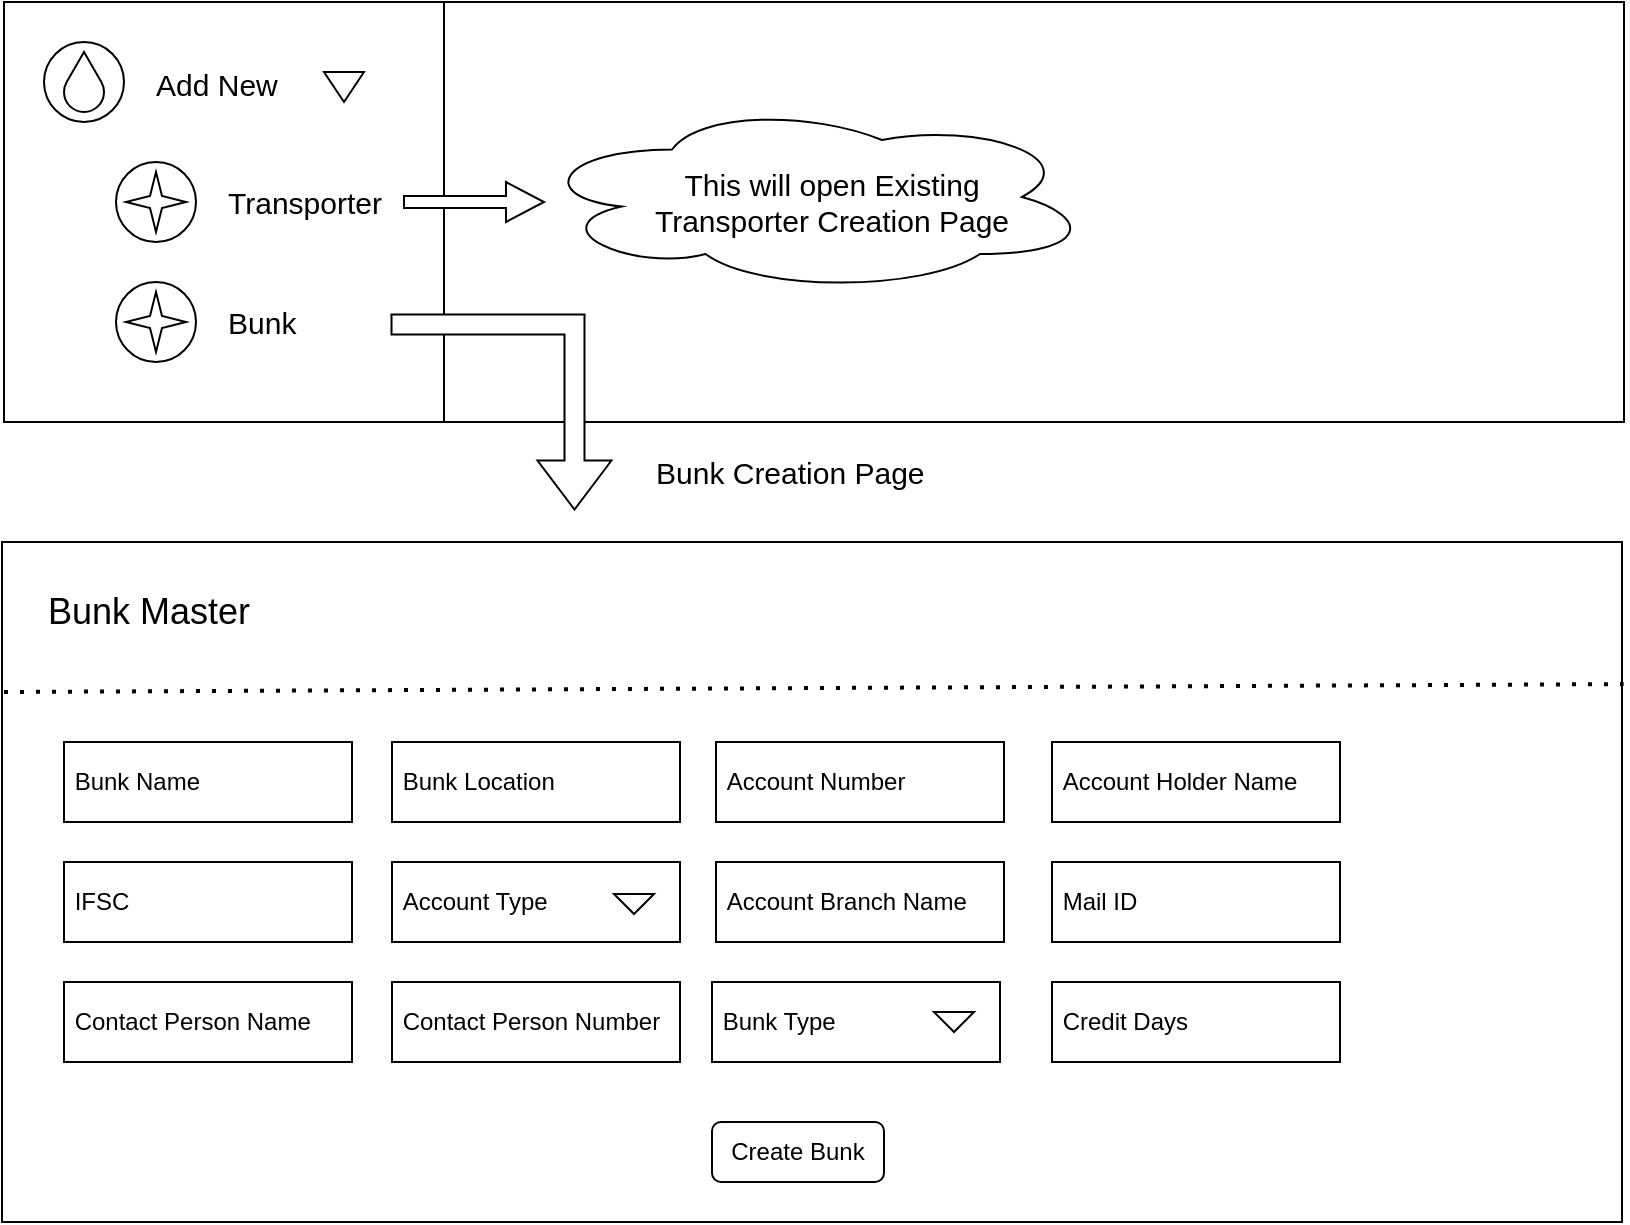 <mxfile version="24.4.13" type="device">
  <diagram name="Page-1" id="qUWxuTj6uMywpWP915Xq">
    <mxGraphModel dx="1434" dy="854" grid="1" gridSize="10" guides="1" tooltips="1" connect="1" arrows="1" fold="1" page="1" pageScale="1" pageWidth="827" pageHeight="1169" math="0" shadow="0">
      <root>
        <mxCell id="0" />
        <mxCell id="1" parent="0" />
        <mxCell id="pVBd1uCom1DzXp7IC3Nk-2" value="" style="rounded=0;whiteSpace=wrap;html=1;" vertex="1" parent="1">
          <mxGeometry x="10" y="20" width="810" height="210" as="geometry" />
        </mxCell>
        <mxCell id="pVBd1uCom1DzXp7IC3Nk-4" value="" style="rounded=0;whiteSpace=wrap;html=1;" vertex="1" parent="1">
          <mxGeometry x="10" y="20" width="220" height="210" as="geometry" />
        </mxCell>
        <mxCell id="pVBd1uCom1DzXp7IC3Nk-6" value="" style="ellipse;whiteSpace=wrap;html=1;aspect=fixed;" vertex="1" parent="1">
          <mxGeometry x="30" y="40" width="40" height="40" as="geometry" />
        </mxCell>
        <mxCell id="pVBd1uCom1DzXp7IC3Nk-7" value="" style="verticalLabelPosition=bottom;verticalAlign=top;html=1;shape=mxgraph.basic.drop" vertex="1" parent="1">
          <mxGeometry x="40" y="45" width="20" height="30" as="geometry" />
        </mxCell>
        <mxCell id="pVBd1uCom1DzXp7IC3Nk-8" value="&lt;font style=&quot;font-size: 15px;&quot;&gt;Add New&lt;/font&gt;" style="text;html=1;align=left;verticalAlign=middle;whiteSpace=wrap;rounded=0;" vertex="1" parent="1">
          <mxGeometry x="84" y="45.5" width="70" height="30" as="geometry" />
        </mxCell>
        <mxCell id="pVBd1uCom1DzXp7IC3Nk-9" value="" style="verticalLabelPosition=bottom;verticalAlign=top;html=1;shape=mxgraph.basic.acute_triangle;dx=0.5;rotation=-180;" vertex="1" parent="1">
          <mxGeometry x="170" y="55" width="20" height="15" as="geometry" />
        </mxCell>
        <mxCell id="pVBd1uCom1DzXp7IC3Nk-11" value="" style="verticalLabelPosition=bottom;verticalAlign=top;html=1;shape=mxgraph.basic.donut;dx=25;" vertex="1" parent="1">
          <mxGeometry x="66" y="100" width="40" height="40" as="geometry" />
        </mxCell>
        <mxCell id="pVBd1uCom1DzXp7IC3Nk-12" value="" style="verticalLabelPosition=bottom;verticalAlign=top;html=1;shape=mxgraph.basic.4_point_star_2;dx=0.8;" vertex="1" parent="1">
          <mxGeometry x="71" y="105" width="30" height="30" as="geometry" />
        </mxCell>
        <mxCell id="pVBd1uCom1DzXp7IC3Nk-13" value="&lt;font style=&quot;font-size: 15px;&quot;&gt;Transporter&lt;/font&gt;" style="text;html=1;align=left;verticalAlign=middle;whiteSpace=wrap;rounded=0;" vertex="1" parent="1">
          <mxGeometry x="120" y="105" width="70" height="30" as="geometry" />
        </mxCell>
        <mxCell id="pVBd1uCom1DzXp7IC3Nk-14" value="" style="verticalLabelPosition=bottom;verticalAlign=top;html=1;shape=mxgraph.basic.donut;dx=25;" vertex="1" parent="1">
          <mxGeometry x="66" y="160" width="40" height="40" as="geometry" />
        </mxCell>
        <mxCell id="pVBd1uCom1DzXp7IC3Nk-15" value="" style="verticalLabelPosition=bottom;verticalAlign=top;html=1;shape=mxgraph.basic.4_point_star_2;dx=0.8;" vertex="1" parent="1">
          <mxGeometry x="71" y="165" width="30" height="30" as="geometry" />
        </mxCell>
        <mxCell id="pVBd1uCom1DzXp7IC3Nk-16" value="&lt;font style=&quot;font-size: 15px;&quot;&gt;Bunk&lt;/font&gt;" style="text;html=1;align=left;verticalAlign=middle;whiteSpace=wrap;rounded=0;" vertex="1" parent="1">
          <mxGeometry x="120" y="165" width="70" height="30" as="geometry" />
        </mxCell>
        <mxCell id="pVBd1uCom1DzXp7IC3Nk-17" value="" style="html=1;shadow=0;dashed=0;align=center;verticalAlign=middle;shape=mxgraph.arrows2.arrow;dy=0.7;dx=19;notch=0;" vertex="1" parent="1">
          <mxGeometry x="210" y="110" width="70" height="20" as="geometry" />
        </mxCell>
        <mxCell id="pVBd1uCom1DzXp7IC3Nk-19" value="" style="ellipse;shape=cloud;whiteSpace=wrap;html=1;" vertex="1" parent="1">
          <mxGeometry x="274" y="70" width="280" height="95" as="geometry" />
        </mxCell>
        <mxCell id="pVBd1uCom1DzXp7IC3Nk-20" value="&lt;font style=&quot;font-size: 15px;&quot;&gt;This will open Existing Transporter Creation Page&lt;/font&gt;" style="text;html=1;align=center;verticalAlign=middle;whiteSpace=wrap;rounded=0;" vertex="1" parent="1">
          <mxGeometry x="334" y="97.5" width="180" height="45" as="geometry" />
        </mxCell>
        <mxCell id="pVBd1uCom1DzXp7IC3Nk-21" value="" style="html=1;shadow=0;dashed=0;align=center;verticalAlign=middle;shape=mxgraph.arrows2.bendArrow;dy=5;dx=24.5;notch=0;arrowHead=37;rounded=0;rotation=90;" vertex="1" parent="1">
          <mxGeometry x="210" y="170" width="97.5" height="110" as="geometry" />
        </mxCell>
        <mxCell id="pVBd1uCom1DzXp7IC3Nk-22" value="" style="rounded=0;whiteSpace=wrap;html=1;" vertex="1" parent="1">
          <mxGeometry x="9" y="290" width="810" height="340" as="geometry" />
        </mxCell>
        <mxCell id="pVBd1uCom1DzXp7IC3Nk-23" value="&lt;font style=&quot;font-size: 15px;&quot;&gt;Bunk Creation Page&lt;/font&gt;" style="text;html=1;align=left;verticalAlign=middle;whiteSpace=wrap;rounded=0;" vertex="1" parent="1">
          <mxGeometry x="334" y="240" width="146" height="30" as="geometry" />
        </mxCell>
        <mxCell id="pVBd1uCom1DzXp7IC3Nk-24" value="" style="endArrow=none;dashed=1;html=1;dashPattern=1 3;strokeWidth=2;rounded=0;entryX=1.001;entryY=0.209;entryDx=0;entryDy=0;entryPerimeter=0;" edge="1" parent="1" target="pVBd1uCom1DzXp7IC3Nk-22">
          <mxGeometry width="50" height="50" relative="1" as="geometry">
            <mxPoint x="10" y="365" as="sourcePoint" />
            <mxPoint x="820" y="350" as="targetPoint" />
          </mxGeometry>
        </mxCell>
        <mxCell id="pVBd1uCom1DzXp7IC3Nk-25" value="&lt;font style=&quot;font-size: 18px;&quot;&gt;Bunk Master&lt;/font&gt;" style="text;html=1;align=left;verticalAlign=middle;whiteSpace=wrap;rounded=0;" vertex="1" parent="1">
          <mxGeometry x="30" y="310" width="146" height="30" as="geometry" />
        </mxCell>
        <mxCell id="pVBd1uCom1DzXp7IC3Nk-26" value="&amp;nbsp;Bunk Name" style="rounded=0;whiteSpace=wrap;html=1;align=left;" vertex="1" parent="1">
          <mxGeometry x="40" y="390" width="144" height="40" as="geometry" />
        </mxCell>
        <mxCell id="pVBd1uCom1DzXp7IC3Nk-28" value="&amp;nbsp;Account Number" style="rounded=0;whiteSpace=wrap;html=1;align=left;" vertex="1" parent="1">
          <mxGeometry x="366" y="390" width="144" height="40" as="geometry" />
        </mxCell>
        <mxCell id="pVBd1uCom1DzXp7IC3Nk-29" value="&amp;nbsp;Bunk Location" style="rounded=0;whiteSpace=wrap;html=1;align=left;" vertex="1" parent="1">
          <mxGeometry x="204" y="390" width="144" height="40" as="geometry" />
        </mxCell>
        <mxCell id="pVBd1uCom1DzXp7IC3Nk-30" value="&amp;nbsp;Account Holder Name" style="rounded=0;whiteSpace=wrap;html=1;align=left;" vertex="1" parent="1">
          <mxGeometry x="534" y="390" width="144" height="40" as="geometry" />
        </mxCell>
        <mxCell id="pVBd1uCom1DzXp7IC3Nk-31" value="&amp;nbsp;IFSC" style="rounded=0;whiteSpace=wrap;html=1;align=left;" vertex="1" parent="1">
          <mxGeometry x="40" y="450" width="144" height="40" as="geometry" />
        </mxCell>
        <mxCell id="pVBd1uCom1DzXp7IC3Nk-32" value="&amp;nbsp;Account Type" style="rounded=0;whiteSpace=wrap;html=1;align=left;" vertex="1" parent="1">
          <mxGeometry x="204" y="450" width="144" height="40" as="geometry" />
        </mxCell>
        <mxCell id="pVBd1uCom1DzXp7IC3Nk-33" value="" style="verticalLabelPosition=bottom;verticalAlign=top;html=1;shape=mxgraph.basic.acute_triangle;dx=0.5;rotation=-180;" vertex="1" parent="1">
          <mxGeometry x="315" y="466" width="20" height="10" as="geometry" />
        </mxCell>
        <mxCell id="pVBd1uCom1DzXp7IC3Nk-34" value="&amp;nbsp;Account Branch Name" style="rounded=0;whiteSpace=wrap;html=1;align=left;" vertex="1" parent="1">
          <mxGeometry x="366" y="450" width="144" height="40" as="geometry" />
        </mxCell>
        <mxCell id="pVBd1uCom1DzXp7IC3Nk-35" value="Create Bunk" style="rounded=1;whiteSpace=wrap;html=1;" vertex="1" parent="1">
          <mxGeometry x="364" y="580" width="86" height="30" as="geometry" />
        </mxCell>
        <mxCell id="pVBd1uCom1DzXp7IC3Nk-36" value="&amp;nbsp;Mail ID" style="rounded=0;whiteSpace=wrap;html=1;align=left;" vertex="1" parent="1">
          <mxGeometry x="534" y="450" width="144" height="40" as="geometry" />
        </mxCell>
        <mxCell id="pVBd1uCom1DzXp7IC3Nk-37" value="&amp;nbsp;Contact Person Name" style="rounded=0;whiteSpace=wrap;html=1;align=left;" vertex="1" parent="1">
          <mxGeometry x="40" y="510" width="144" height="40" as="geometry" />
        </mxCell>
        <mxCell id="pVBd1uCom1DzXp7IC3Nk-38" value="&amp;nbsp;Contact Person Number" style="rounded=0;whiteSpace=wrap;html=1;align=left;" vertex="1" parent="1">
          <mxGeometry x="204" y="510" width="144" height="40" as="geometry" />
        </mxCell>
        <mxCell id="pVBd1uCom1DzXp7IC3Nk-39" value="&amp;nbsp;Bunk Type&amp;nbsp;" style="rounded=0;whiteSpace=wrap;html=1;align=left;" vertex="1" parent="1">
          <mxGeometry x="364" y="510" width="144" height="40" as="geometry" />
        </mxCell>
        <mxCell id="pVBd1uCom1DzXp7IC3Nk-40" value="" style="verticalLabelPosition=bottom;verticalAlign=top;html=1;shape=mxgraph.basic.acute_triangle;dx=0.5;rotation=-180;" vertex="1" parent="1">
          <mxGeometry x="475" y="525" width="20" height="10" as="geometry" />
        </mxCell>
        <mxCell id="pVBd1uCom1DzXp7IC3Nk-41" value="&amp;nbsp;Credit Days" style="rounded=0;whiteSpace=wrap;html=1;align=left;" vertex="1" parent="1">
          <mxGeometry x="534" y="510" width="144" height="40" as="geometry" />
        </mxCell>
      </root>
    </mxGraphModel>
  </diagram>
</mxfile>
